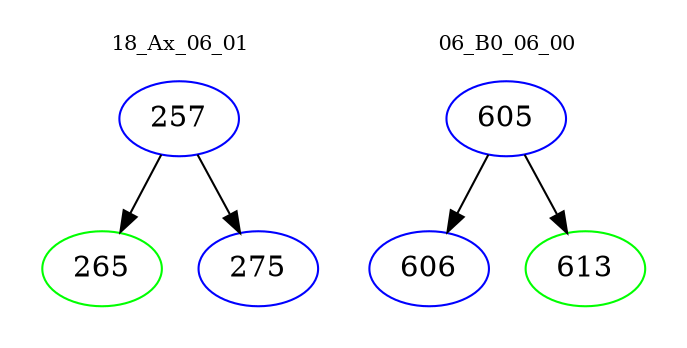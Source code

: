 digraph{
subgraph cluster_0 {
color = white
label = "18_Ax_06_01";
fontsize=10;
T0_257 [label="257", color="blue"]
T0_257 -> T0_265 [color="black"]
T0_265 [label="265", color="green"]
T0_257 -> T0_275 [color="black"]
T0_275 [label="275", color="blue"]
}
subgraph cluster_1 {
color = white
label = "06_B0_06_00";
fontsize=10;
T1_605 [label="605", color="blue"]
T1_605 -> T1_606 [color="black"]
T1_606 [label="606", color="blue"]
T1_605 -> T1_613 [color="black"]
T1_613 [label="613", color="green"]
}
}
